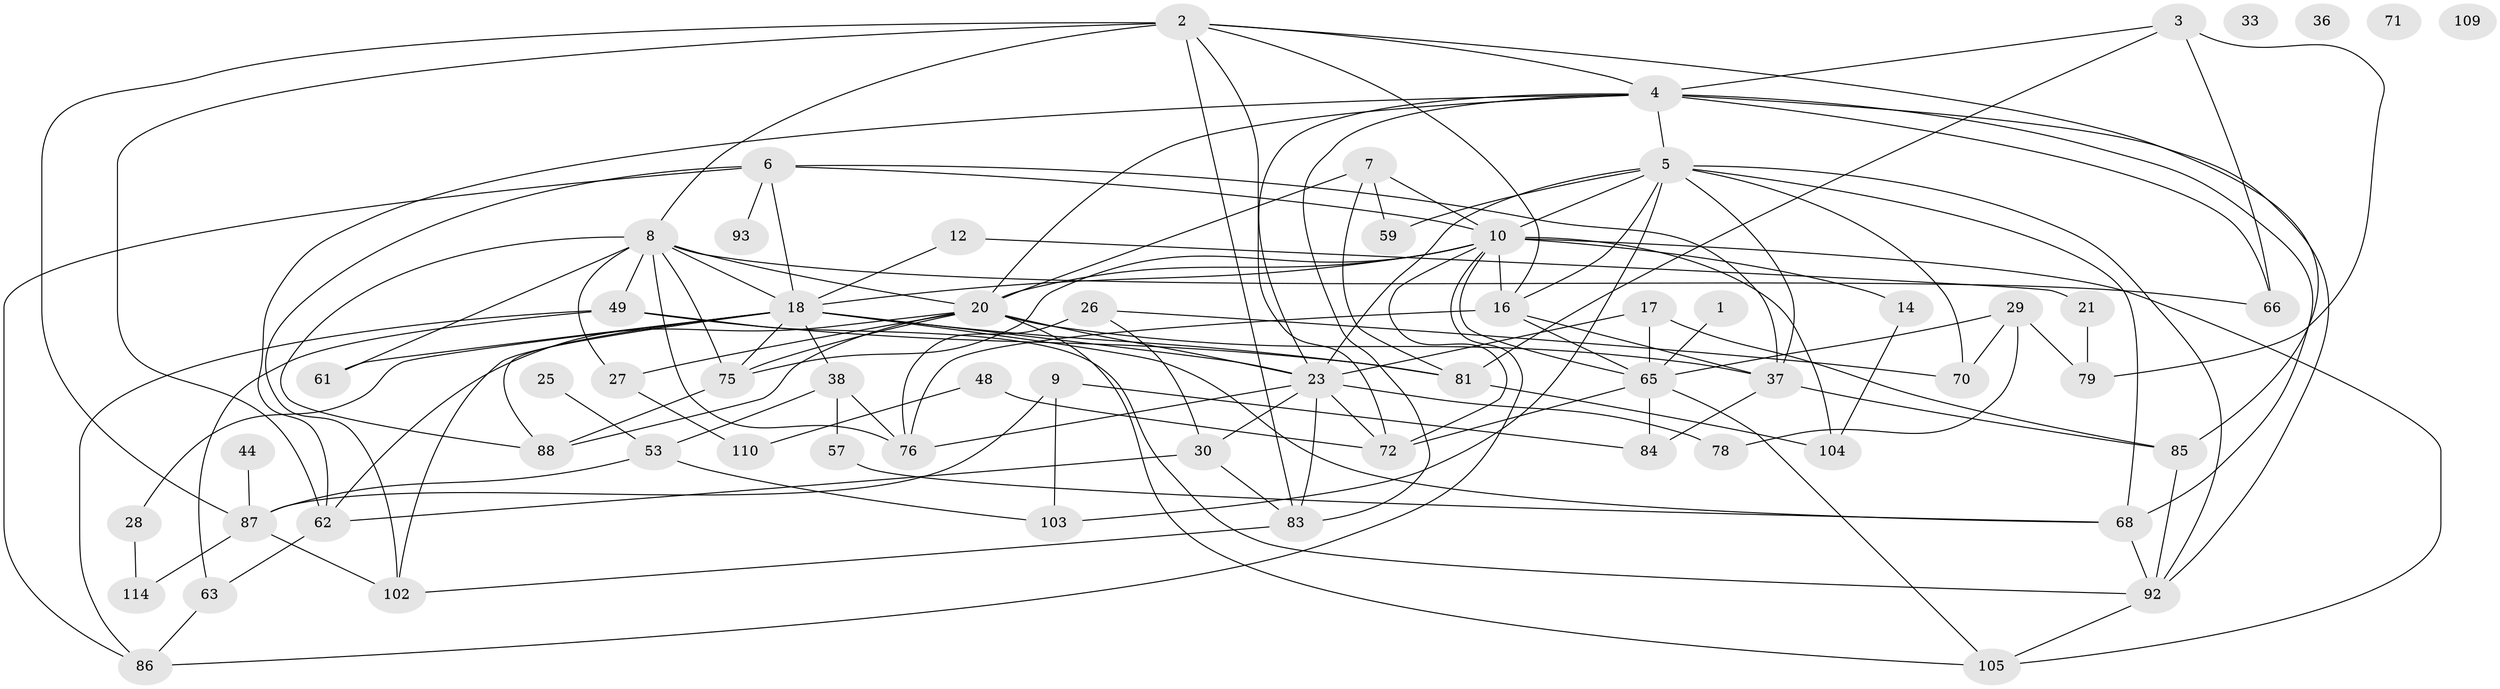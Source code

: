 // original degree distribution, {1: 0.0873015873015873, 5: 0.1746031746031746, 3: 0.21428571428571427, 2: 0.25396825396825395, 4: 0.15873015873015872, 6: 0.06349206349206349, 0: 0.031746031746031744, 7: 0.015873015873015872}
// Generated by graph-tools (version 1.1) at 2025/13/03/09/25 04:13:02]
// undirected, 63 vertices, 133 edges
graph export_dot {
graph [start="1"]
  node [color=gray90,style=filled];
  1 [super="+35"];
  2 [super="+13+69"];
  3 [super="+124"];
  4 [super="+11+43"];
  5 [super="+56+106+94+67"];
  6 [super="+40+19"];
  7 [super="+98"];
  8 [super="+15+112"];
  9;
  10 [super="+54+122+74+108"];
  12;
  14 [super="+31"];
  16 [super="+24+46"];
  17 [super="+60"];
  18 [super="+45+118+47"];
  20 [super="+32"];
  21 [super="+42"];
  23 [super="+41+34+51"];
  25;
  26 [super="+115"];
  27;
  28 [super="+50+52"];
  29 [super="+91+58"];
  30 [super="+97"];
  33;
  36;
  37 [super="+123"];
  38 [super="+82"];
  44 [super="+89"];
  48;
  49 [super="+90"];
  53 [super="+64"];
  57;
  59;
  61;
  62 [super="+101"];
  63 [super="+95"];
  65 [super="+119+80+125"];
  66;
  68 [super="+77"];
  70 [super="+73"];
  71;
  72;
  75 [super="+117"];
  76 [super="+107"];
  78;
  79;
  81;
  83;
  84;
  85 [super="+116"];
  86;
  87 [super="+113"];
  88;
  92 [super="+99"];
  93;
  102;
  103 [super="+126"];
  104;
  105;
  109;
  110;
  114;
  1 -- 65;
  2 -- 83;
  2 -- 16;
  2 -- 72;
  2 -- 8;
  2 -- 4;
  2 -- 87;
  2 -- 62;
  2 -- 85;
  3 -- 66;
  3 -- 81;
  3 -- 79;
  3 -- 4;
  4 -- 68;
  4 -- 83;
  4 -- 62;
  4 -- 66;
  4 -- 23;
  4 -- 20;
  4 -- 5;
  4 -- 92;
  5 -- 10;
  5 -- 37 [weight=2];
  5 -- 103;
  5 -- 59;
  5 -- 92;
  5 -- 16;
  5 -- 23;
  5 -- 68;
  5 -- 70;
  6 -- 86;
  6 -- 102;
  6 -- 18;
  6 -- 37;
  6 -- 93;
  6 -- 10;
  7 -- 81;
  7 -- 59;
  7 -- 10;
  7 -- 20;
  8 -- 75;
  8 -- 88;
  8 -- 66;
  8 -- 27;
  8 -- 61;
  8 -- 76;
  8 -- 18;
  8 -- 20;
  8 -- 49;
  9 -- 84;
  9 -- 87;
  9 -- 103;
  10 -- 86;
  10 -- 72;
  10 -- 75;
  10 -- 105;
  10 -- 65 [weight=3];
  10 -- 14;
  10 -- 16;
  10 -- 104;
  10 -- 20;
  10 -- 18;
  12 -- 21;
  12 -- 18;
  14 -- 104;
  16 -- 37;
  16 -- 76;
  16 -- 65;
  17 -- 23;
  17 -- 65;
  17 -- 85;
  18 -- 88 [weight=2];
  18 -- 28;
  18 -- 81;
  18 -- 23 [weight=2];
  18 -- 61;
  18 -- 38;
  18 -- 102;
  18 -- 75;
  18 -- 68;
  20 -- 37;
  20 -- 105;
  20 -- 75;
  20 -- 23 [weight=3];
  20 -- 88;
  20 -- 27;
  20 -- 62;
  21 -- 79;
  23 -- 78;
  23 -- 76;
  23 -- 83;
  23 -- 30;
  23 -- 72;
  25 -- 53;
  26 -- 76;
  26 -- 70;
  26 -- 30;
  27 -- 110;
  28 -- 114;
  29 -- 78;
  29 -- 70;
  29 -- 79;
  29 -- 65 [weight=2];
  30 -- 62;
  30 -- 83;
  37 -- 84;
  37 -- 85;
  38 -- 76;
  38 -- 57;
  38 -- 53;
  44 -- 87;
  48 -- 72;
  48 -- 110;
  49 -- 92;
  49 -- 63;
  49 -- 81;
  49 -- 86;
  53 -- 103;
  53 -- 87;
  57 -- 68;
  62 -- 63;
  63 -- 86;
  65 -- 72;
  65 -- 84;
  65 -- 105;
  68 -- 92;
  75 -- 88;
  81 -- 104;
  83 -- 102;
  85 -- 92;
  87 -- 114;
  87 -- 102;
  92 -- 105;
}
